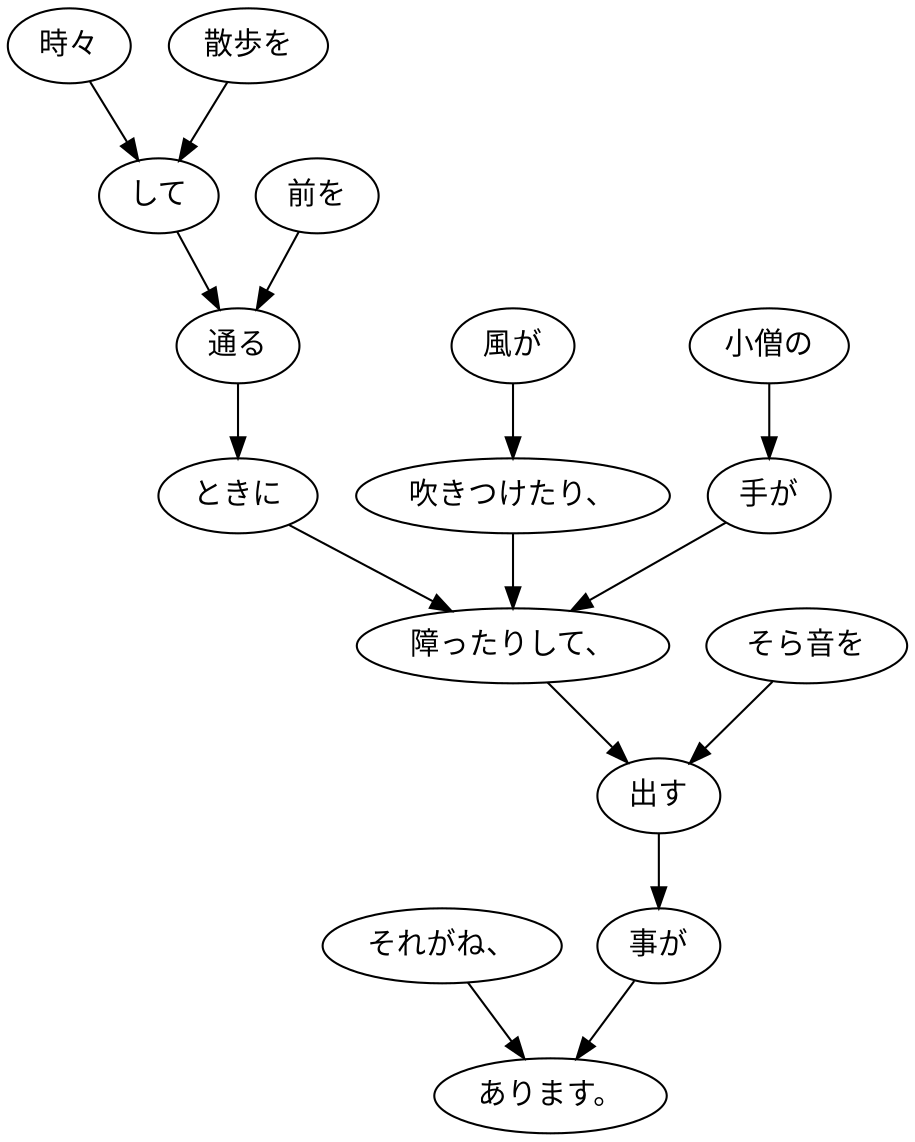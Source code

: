 digraph graph7917 {
	node0 [label="それがね、"];
	node1 [label="時々"];
	node2 [label="散歩を"];
	node3 [label="して"];
	node4 [label="前を"];
	node5 [label="通る"];
	node6 [label="ときに"];
	node7 [label="風が"];
	node8 [label="吹きつけたり、"];
	node9 [label="小僧の"];
	node10 [label="手が"];
	node11 [label="障ったりして、"];
	node12 [label="そら音を"];
	node13 [label="出す"];
	node14 [label="事が"];
	node15 [label="あります。"];
	node0 -> node15;
	node1 -> node3;
	node2 -> node3;
	node3 -> node5;
	node4 -> node5;
	node5 -> node6;
	node6 -> node11;
	node7 -> node8;
	node8 -> node11;
	node9 -> node10;
	node10 -> node11;
	node11 -> node13;
	node12 -> node13;
	node13 -> node14;
	node14 -> node15;
}
